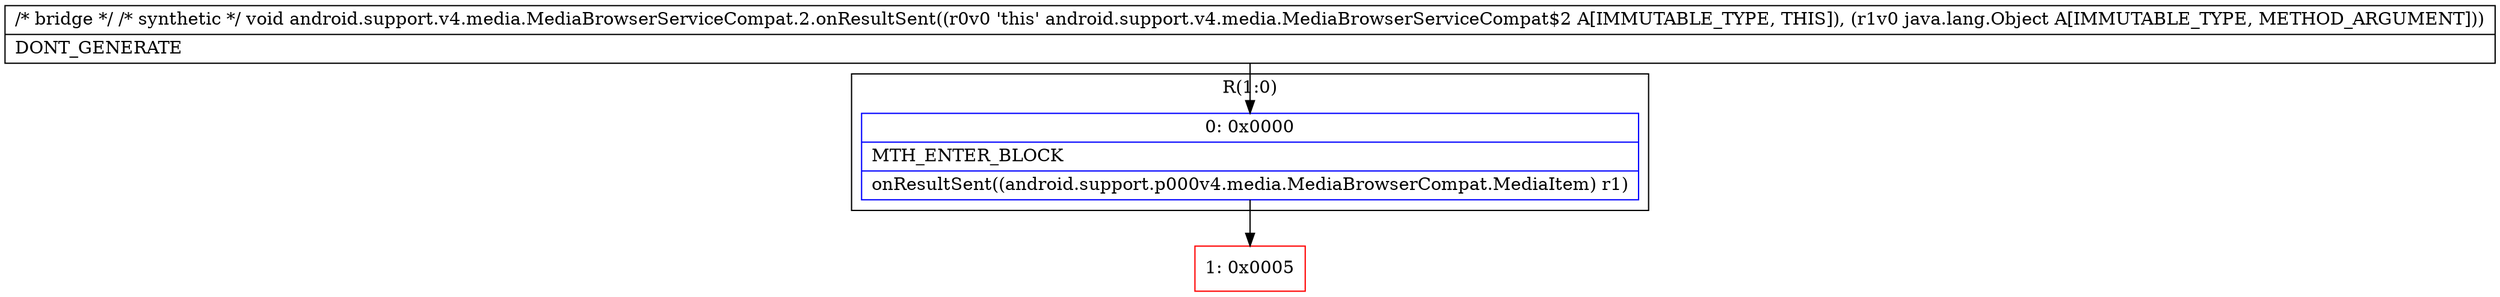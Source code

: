 digraph "CFG forandroid.support.v4.media.MediaBrowserServiceCompat.2.onResultSent(Ljava\/lang\/Object;)V" {
subgraph cluster_Region_255935501 {
label = "R(1:0)";
node [shape=record,color=blue];
Node_0 [shape=record,label="{0\:\ 0x0000|MTH_ENTER_BLOCK\l|onResultSent((android.support.p000v4.media.MediaBrowserCompat.MediaItem) r1)\l}"];
}
Node_1 [shape=record,color=red,label="{1\:\ 0x0005}"];
MethodNode[shape=record,label="{\/* bridge *\/ \/* synthetic *\/ void android.support.v4.media.MediaBrowserServiceCompat.2.onResultSent((r0v0 'this' android.support.v4.media.MediaBrowserServiceCompat$2 A[IMMUTABLE_TYPE, THIS]), (r1v0 java.lang.Object A[IMMUTABLE_TYPE, METHOD_ARGUMENT]))  | DONT_GENERATE\l}"];
MethodNode -> Node_0;
Node_0 -> Node_1;
}

